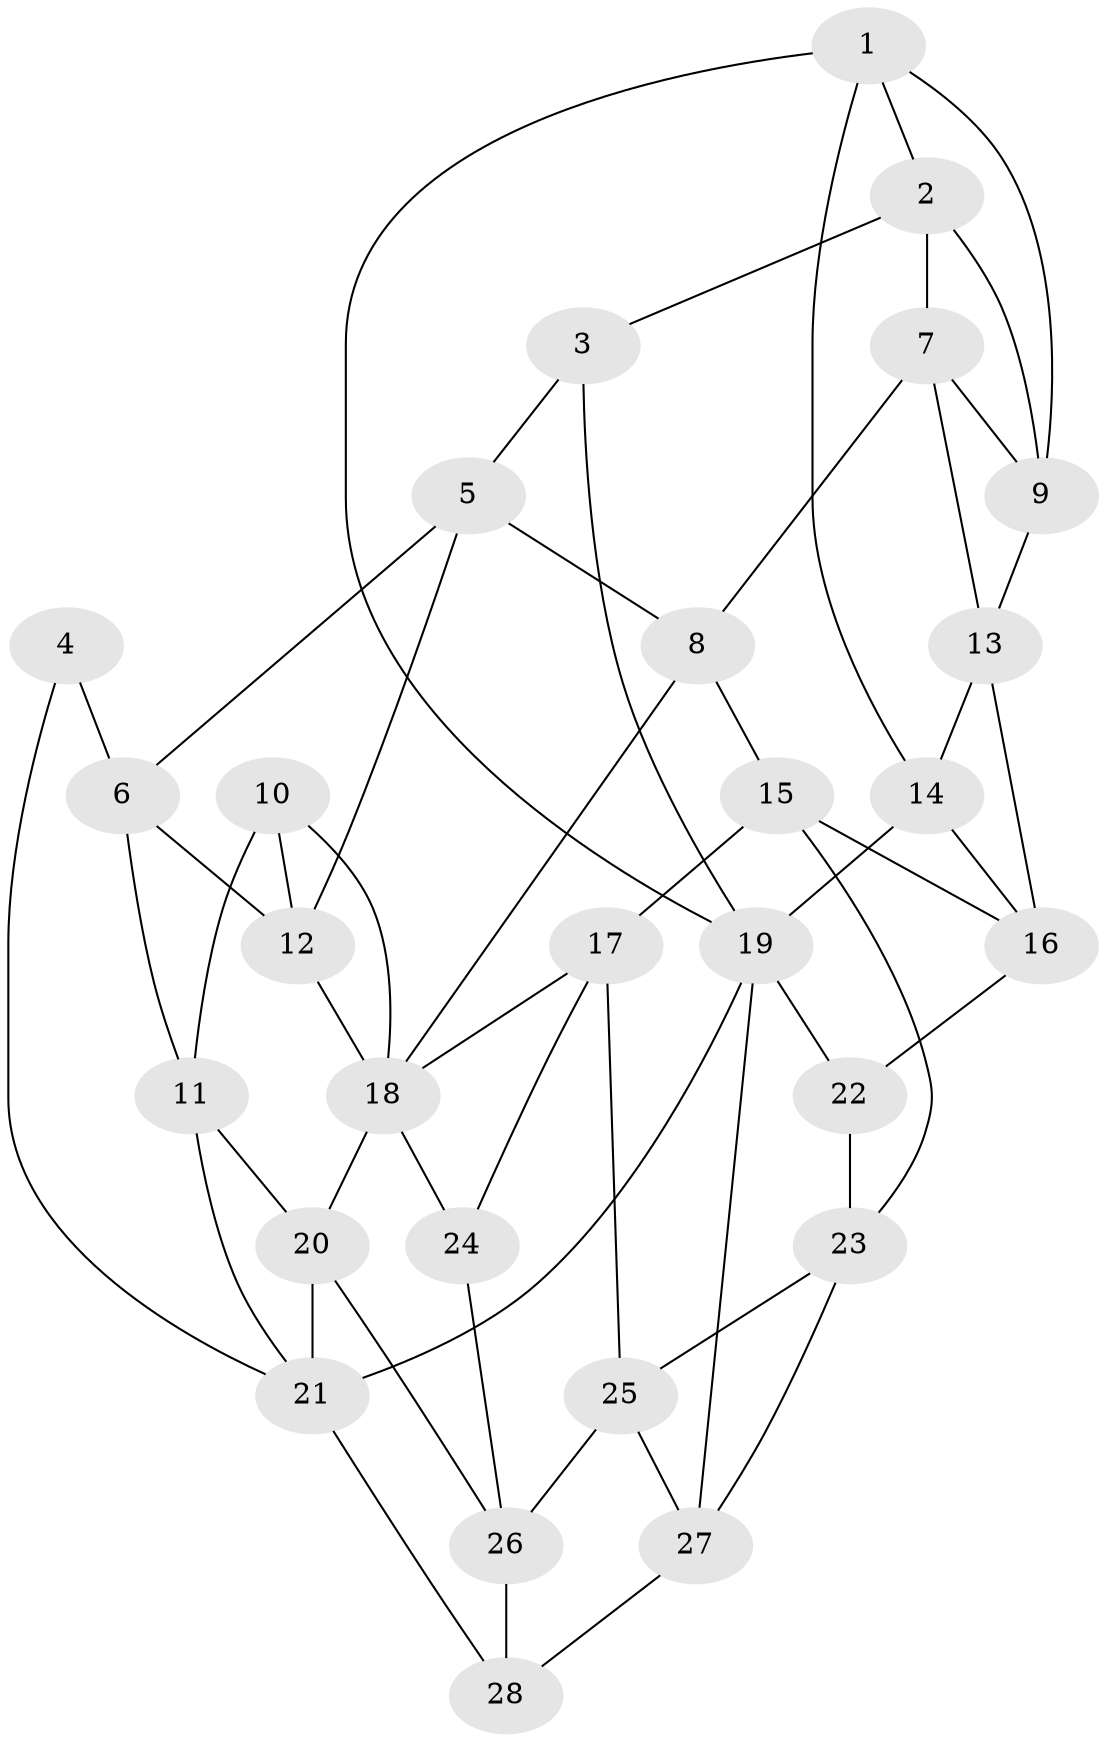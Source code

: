 // original degree distribution, {3: 0.05357142857142857, 6: 0.23214285714285715, 5: 0.48214285714285715, 4: 0.23214285714285715}
// Generated by graph-tools (version 1.1) at 2025/27/03/09/25 03:27:09]
// undirected, 28 vertices, 55 edges
graph export_dot {
graph [start="1"]
  node [color=gray90,style=filled];
  1;
  2;
  3;
  4;
  5;
  6;
  7;
  8;
  9;
  10;
  11;
  12;
  13;
  14;
  15;
  16;
  17;
  18;
  19;
  20;
  21;
  22;
  23;
  24;
  25;
  26;
  27;
  28;
  1 -- 2 [weight=1.0];
  1 -- 9 [weight=1.0];
  1 -- 14 [weight=1.0];
  1 -- 19 [weight=1.0];
  2 -- 3 [weight=1.0];
  2 -- 7 [weight=1.0];
  2 -- 9 [weight=1.0];
  3 -- 5 [weight=1.0];
  3 -- 19 [weight=1.0];
  4 -- 6 [weight=1.0];
  4 -- 21 [weight=1.0];
  5 -- 6 [weight=1.0];
  5 -- 8 [weight=1.0];
  5 -- 12 [weight=1.0];
  6 -- 11 [weight=1.0];
  6 -- 12 [weight=1.0];
  7 -- 8 [weight=1.0];
  7 -- 9 [weight=1.0];
  7 -- 13 [weight=1.0];
  8 -- 15 [weight=1.0];
  8 -- 18 [weight=1.0];
  9 -- 13 [weight=1.0];
  10 -- 11 [weight=1.0];
  10 -- 12 [weight=1.0];
  10 -- 18 [weight=1.0];
  11 -- 20 [weight=1.0];
  11 -- 21 [weight=1.0];
  12 -- 18 [weight=1.0];
  13 -- 14 [weight=1.0];
  13 -- 16 [weight=1.0];
  14 -- 16 [weight=1.0];
  14 -- 19 [weight=1.0];
  15 -- 16 [weight=1.0];
  15 -- 17 [weight=1.0];
  15 -- 23 [weight=1.0];
  16 -- 22 [weight=1.0];
  17 -- 18 [weight=1.0];
  17 -- 24 [weight=1.0];
  17 -- 25 [weight=1.0];
  18 -- 20 [weight=1.0];
  18 -- 24 [weight=1.0];
  19 -- 21 [weight=2.0];
  19 -- 22 [weight=1.0];
  19 -- 27 [weight=1.0];
  20 -- 21 [weight=1.0];
  20 -- 26 [weight=1.0];
  21 -- 28 [weight=1.0];
  22 -- 23 [weight=1.0];
  23 -- 25 [weight=1.0];
  23 -- 27 [weight=1.0];
  24 -- 26 [weight=1.0];
  25 -- 26 [weight=1.0];
  25 -- 27 [weight=1.0];
  26 -- 28 [weight=1.0];
  27 -- 28 [weight=1.0];
}
